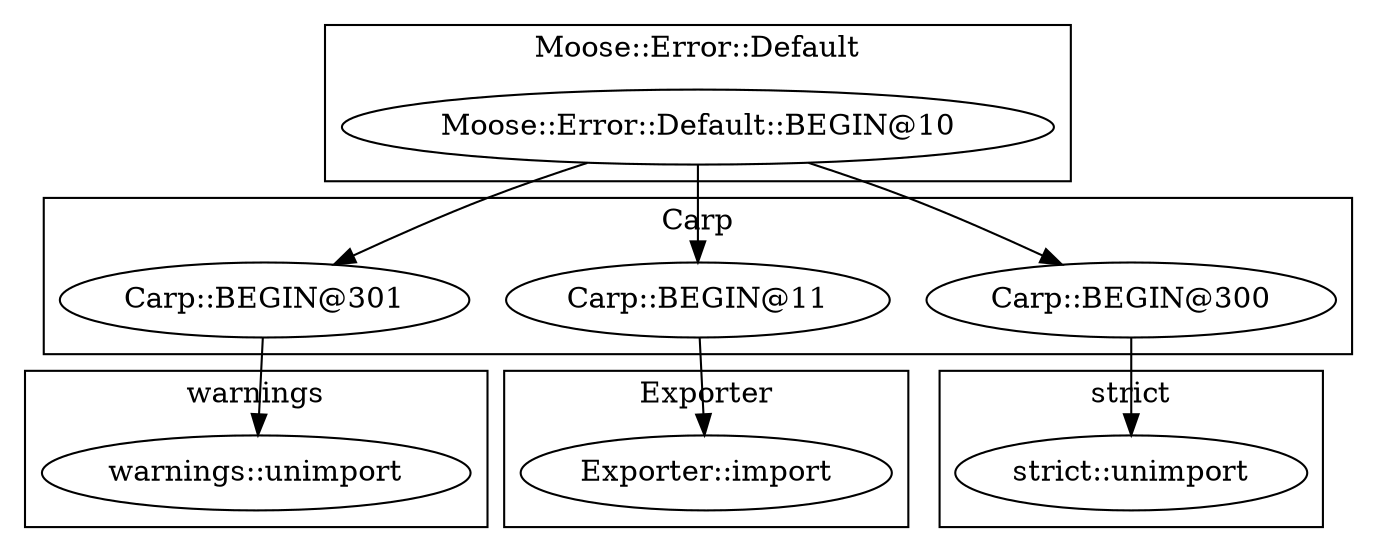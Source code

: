 digraph {
graph [overlap=false]
subgraph cluster_warnings {
	label="warnings";
	"warnings::unimport";
}
subgraph cluster_Carp {
	label="Carp";
	"Carp::BEGIN@301";
	"Carp::BEGIN@11";
	"Carp::BEGIN@300";
}
subgraph cluster_strict {
	label="strict";
	"strict::unimport";
}
subgraph cluster_Moose_Error_Default {
	label="Moose::Error::Default";
	"Moose::Error::Default::BEGIN@10";
}
subgraph cluster_Exporter {
	label="Exporter";
	"Exporter::import";
}
"Carp::BEGIN@11" -> "Exporter::import";
"Carp::BEGIN@301" -> "warnings::unimport";
"Moose::Error::Default::BEGIN@10" -> "Carp::BEGIN@11";
"Moose::Error::Default::BEGIN@10" -> "Carp::BEGIN@301";
"Carp::BEGIN@300" -> "strict::unimport";
"Moose::Error::Default::BEGIN@10" -> "Carp::BEGIN@300";
}
